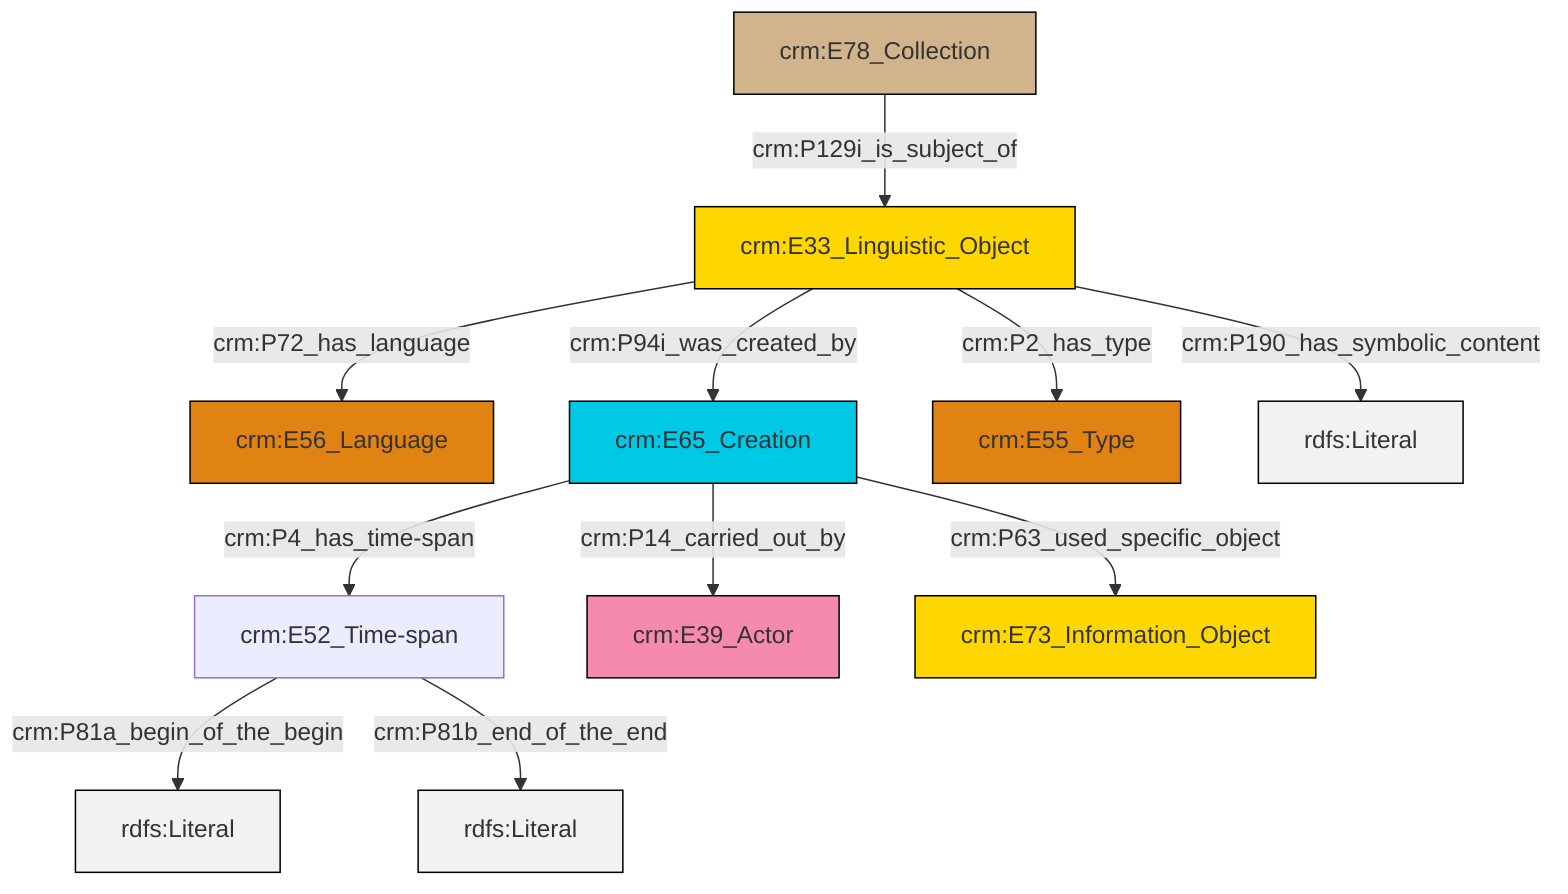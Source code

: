 graph TD
classDef Literal fill:#f2f2f2,stroke:#000000;
classDef CRM_Entity fill:#FFFFFF,stroke:#000000;
classDef Temporal_Entity fill:#00C9E6, stroke:#000000;
classDef Type fill:#E18312, stroke:#000000;
classDef Time-Span fill:#2C9C91, stroke:#000000;
classDef Appellation fill:#FFEB7F, stroke:#000000;
classDef Place fill:#008836, stroke:#000000;
classDef Persistent_Item fill:#B266B2, stroke:#000000;
classDef Conceptual_Object fill:#FFD700, stroke:#000000;
classDef Physical_Thing fill:#D2B48C, stroke:#000000;
classDef Actor fill:#f58aad, stroke:#000000;
classDef PC_Classes fill:#4ce600, stroke:#000000;
classDef Multi fill:#cccccc,stroke:#000000;

0["crm:E52_Time-span"]:::Default -->|crm:P81a_begin_of_the_begin| 6[rdfs:Literal]:::Literal
0["crm:E52_Time-span"]:::Default -->|crm:P81b_end_of_the_end| 7[rdfs:Literal]:::Literal
8["crm:E33_Linguistic_Object"]:::Conceptual_Object -->|crm:P72_has_language| 9["crm:E56_Language"]:::Type
10["crm:E65_Creation"]:::Temporal_Entity -->|crm:P4_has_time-span| 0["crm:E52_Time-span"]:::Default
10["crm:E65_Creation"]:::Temporal_Entity -->|crm:P63_used_specific_object| 4["crm:E73_Information_Object"]:::Conceptual_Object
10["crm:E65_Creation"]:::Temporal_Entity -->|crm:P14_carried_out_by| 2["crm:E39_Actor"]:::Actor
8["crm:E33_Linguistic_Object"]:::Conceptual_Object -->|crm:P2_has_type| 12["crm:E55_Type"]:::Type
8["crm:E33_Linguistic_Object"]:::Conceptual_Object -->|crm:P94i_was_created_by| 10["crm:E65_Creation"]:::Temporal_Entity
8["crm:E33_Linguistic_Object"]:::Conceptual_Object -->|crm:P190_has_symbolic_content| 18[rdfs:Literal]:::Literal
16["crm:E78_Collection"]:::Physical_Thing -->|crm:P129i_is_subject_of| 8["crm:E33_Linguistic_Object"]:::Conceptual_Object